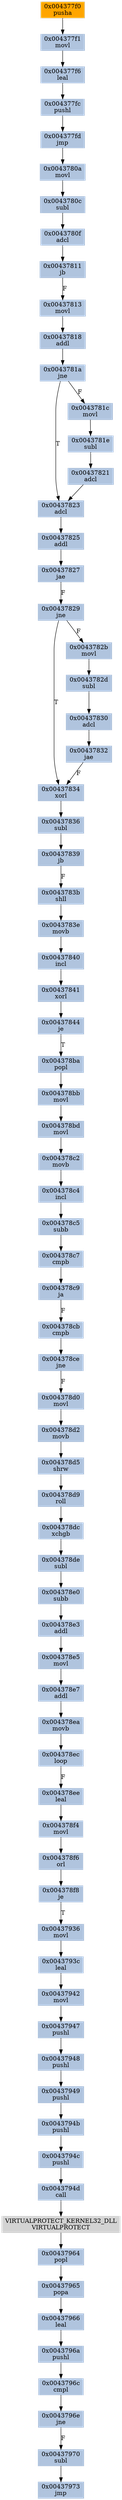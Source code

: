 strict digraph G {
	graph [bgcolor=transparent,
		name=G
	];
	node [color=lightsteelblue,
		fillcolor=lightsteelblue,
		shape=rectangle,
		style=filled
	];
	"0x00437936"	[label="0x00437936
movl"];
	"0x0043793c"	[label="0x0043793c
leal"];
	"0x00437936" -> "0x0043793c"	[color="#000000"];
	"0x00437830"	[label="0x00437830
adcl"];
	"0x00437832"	[label="0x00437832
jae"];
	"0x00437830" -> "0x00437832"	[color="#000000"];
	"0x004378c9"	[label="0x004378c9
ja"];
	"0x004378cb"	[label="0x004378cb
cmpb"];
	"0x004378c9" -> "0x004378cb"	[color="#000000",
		label=F];
	"0x00437813"	[label="0x00437813
movl"];
	"0x00437818"	[label="0x00437818
addl"];
	"0x00437813" -> "0x00437818"	[color="#000000"];
	"0x00437834"	[label="0x00437834
xorl"];
	"0x00437832" -> "0x00437834"	[color="#000000",
		label=F];
	"0x0043780a"	[label="0x0043780a
movl"];
	"0x0043780c"	[label="0x0043780c
subl"];
	"0x0043780a" -> "0x0043780c"	[color="#000000"];
	"0x00437836"	[label="0x00437836
subl"];
	"0x00437839"	[label="0x00437839
jb"];
	"0x00437836" -> "0x00437839"	[color="#000000"];
	"0x00437823"	[label="0x00437823
adcl"];
	"0x00437825"	[label="0x00437825
addl"];
	"0x00437823" -> "0x00437825"	[color="#000000"];
	"0x004378ea"	[label="0x004378ea
movb"];
	"0x004378ec"	[label="0x004378ec
loop"];
	"0x004378ea" -> "0x004378ec"	[color="#000000"];
	"0x004378dc"	[label="0x004378dc
xchgb"];
	"0x004378de"	[label="0x004378de
subl"];
	"0x004378dc" -> "0x004378de"	[color="#000000"];
	"0x0043781a"	[label="0x0043781a
jne"];
	"0x00437818" -> "0x0043781a"	[color="#000000"];
	"0x00437841"	[label="0x00437841
xorl"];
	"0x00437844"	[label="0x00437844
je"];
	"0x00437841" -> "0x00437844"	[color="#000000"];
	"0x004378d0"	[label="0x004378d0
movl"];
	"0x004378d2"	[label="0x004378d2
movb"];
	"0x004378d0" -> "0x004378d2"	[color="#000000"];
	"0x00437947"	[label="0x00437947
pushl"];
	"0x00437948"	[label="0x00437948
pushl"];
	"0x00437947" -> "0x00437948"	[color="#000000"];
	"0x00437965"	[label="0x00437965
popa"];
	"0x00437966"	[label="0x00437966
leal"];
	"0x00437965" -> "0x00437966"	[color="#000000"];
	"0x00437834" -> "0x00437836"	[color="#000000"];
	"0x004378c2"	[label="0x004378c2
movb"];
	"0x004378c4"	[label="0x004378c4
incl"];
	"0x004378c2" -> "0x004378c4"	[color="#000000"];
	"0x004377fc"	[label="0x004377fc
pushl"];
	"0x004377fd"	[label="0x004377fd
jmp"];
	"0x004377fc" -> "0x004377fd"	[color="#000000"];
	"0x0043782d"	[label="0x0043782d
subl"];
	"0x0043782d" -> "0x00437830"	[color="#000000"];
	"0x00437949"	[label="0x00437949
pushl"];
	"0x00437948" -> "0x00437949"	[color="#000000"];
	"0x004378bb"	[label="0x004378bb
movl"];
	"0x004378bd"	[label="0x004378bd
movl"];
	"0x004378bb" -> "0x004378bd"	[color="#000000"];
	"0x004378f6"	[label="0x004378f6
orl"];
	"0x004378f8"	[label="0x004378f8
je"];
	"0x004378f6" -> "0x004378f8"	[color="#000000"];
	"0x00437840"	[label="0x00437840
incl"];
	"0x00437840" -> "0x00437841"	[color="#000000"];
	"0x004378ba"	[label="0x004378ba
popl"];
	"0x00437844" -> "0x004378ba"	[color="#000000",
		label=T];
	"0x00437829"	[label="0x00437829
jne"];
	"0x00437829" -> "0x00437834"	[color="#000000",
		label=T];
	"0x0043782b"	[label="0x0043782b
movl"];
	"0x00437829" -> "0x0043782b"	[color="#000000",
		label=F];
	"0x0043781a" -> "0x00437823"	[color="#000000",
		label=T];
	"0x0043781c"	[label="0x0043781c
movl"];
	"0x0043781a" -> "0x0043781c"	[color="#000000",
		label=F];
	"0x0043780f"	[label="0x0043780f
adcl"];
	"0x0043780c" -> "0x0043780f"	[color="#000000"];
	"0x004377f0"	[color=lightgrey,
		fillcolor=orange,
		label="0x004377f0
pusha"];
	"0x004377f1"	[label="0x004377f1
movl"];
	"0x004377f0" -> "0x004377f1"	[color="#000000"];
	"0x00437827"	[label="0x00437827
jae"];
	"0x00437827" -> "0x00437829"	[color="#000000",
		label=F];
	"0x004378d5"	[label="0x004378d5
shrw"];
	"0x004378d2" -> "0x004378d5"	[color="#000000"];
	"0x004378e0"	[label="0x004378e0
subb"];
	"0x004378e3"	[label="0x004378e3
addl"];
	"0x004378e0" -> "0x004378e3"	[color="#000000"];
	"0x0043794c"	[label="0x0043794c
pushl"];
	"0x0043794d"	[label="0x0043794d
call"];
	"0x0043794c" -> "0x0043794d"	[color="#000000"];
	"0x0043796a"	[label="0x0043796a
pushl"];
	"0x0043796c"	[label="0x0043796c
cmpl"];
	"0x0043796a" -> "0x0043796c"	[color="#000000"];
	"0x004378e5"	[label="0x004378e5
movl"];
	"0x004378e7"	[label="0x004378e7
addl"];
	"0x004378e5" -> "0x004378e7"	[color="#000000"];
	VIRTUALPROTECT_KERNEL32_DLL	[color=lightgrey,
		fillcolor=lightgrey,
		label="VIRTUALPROTECT_KERNEL32_DLL
VIRTUALPROTECT"];
	"0x0043794d" -> VIRTUALPROTECT_KERNEL32_DLL	[color="#000000"];
	"0x0043796e"	[label="0x0043796e
jne"];
	"0x0043796c" -> "0x0043796e"	[color="#000000"];
	"0x004378ee"	[label="0x004378ee
leal"];
	"0x004378ec" -> "0x004378ee"	[color="#000000",
		label=F];
	"0x0043781e"	[label="0x0043781e
subl"];
	"0x0043781c" -> "0x0043781e"	[color="#000000"];
	"0x0043794b"	[label="0x0043794b
pushl"];
	"0x00437949" -> "0x0043794b"	[color="#000000"];
	"0x004378d9"	[label="0x004378d9
roll"];
	"0x004378d9" -> "0x004378dc"	[color="#000000"];
	"0x00437811"	[label="0x00437811
jb"];
	"0x0043780f" -> "0x00437811"	[color="#000000"];
	"0x0043794b" -> "0x0043794c"	[color="#000000"];
	"0x004378d5" -> "0x004378d9"	[color="#000000"];
	"0x00437964"	[label="0x00437964
popl"];
	VIRTUALPROTECT_KERNEL32_DLL -> "0x00437964"	[color="#000000"];
	"0x00437970"	[label="0x00437970
subl"];
	"0x00437973"	[label="0x00437973
jmp"];
	"0x00437970" -> "0x00437973"	[color="#000000"];
	"0x004378ce"	[label="0x004378ce
jne"];
	"0x004378ce" -> "0x004378d0"	[color="#000000",
		label=F];
	"0x004378c5"	[label="0x004378c5
subb"];
	"0x004378c7"	[label="0x004378c7
cmpb"];
	"0x004378c5" -> "0x004378c7"	[color="#000000"];
	"0x00437964" -> "0x00437965"	[color="#000000"];
	"0x00437942"	[label="0x00437942
movl"];
	"0x00437942" -> "0x00437947"	[color="#000000"];
	"0x004378cb" -> "0x004378ce"	[color="#000000"];
	"0x0043793c" -> "0x00437942"	[color="#000000"];
	"0x004378c4" -> "0x004378c5"	[color="#000000"];
	"0x004378f4"	[label="0x004378f4
movl"];
	"0x004378ee" -> "0x004378f4"	[color="#000000"];
	"0x004378ba" -> "0x004378bb"	[color="#000000"];
	"0x004377fd" -> "0x0043780a"	[color="#000000"];
	"0x0043782b" -> "0x0043782d"	[color="#000000"];
	"0x004378bd" -> "0x004378c2"	[color="#000000"];
	"0x004378e7" -> "0x004378ea"	[color="#000000"];
	"0x0043796e" -> "0x00437970"	[color="#000000",
		label=F];
	"0x0043783e"	[label="0x0043783e
movb"];
	"0x0043783e" -> "0x00437840"	[color="#000000"];
	"0x00437825" -> "0x00437827"	[color="#000000"];
	"0x00437821"	[label="0x00437821
adcl"];
	"0x00437821" -> "0x00437823"	[color="#000000"];
	"0x004378de" -> "0x004378e0"	[color="#000000"];
	"0x004378f8" -> "0x00437936"	[color="#000000",
		label=T];
	"0x00437811" -> "0x00437813"	[color="#000000",
		label=F];
	"0x00437966" -> "0x0043796a"	[color="#000000"];
	"0x004378f4" -> "0x004378f6"	[color="#000000"];
	"0x004377f6"	[label="0x004377f6
leal"];
	"0x004377f6" -> "0x004377fc"	[color="#000000"];
	"0x004377f1" -> "0x004377f6"	[color="#000000"];
	"0x0043781e" -> "0x00437821"	[color="#000000"];
	"0x0043783b"	[label="0x0043783b
shll"];
	"0x0043783b" -> "0x0043783e"	[color="#000000"];
	"0x004378e3" -> "0x004378e5"	[color="#000000"];
	"0x004378c7" -> "0x004378c9"	[color="#000000"];
	"0x00437839" -> "0x0043783b"	[color="#000000",
		label=F];
}
